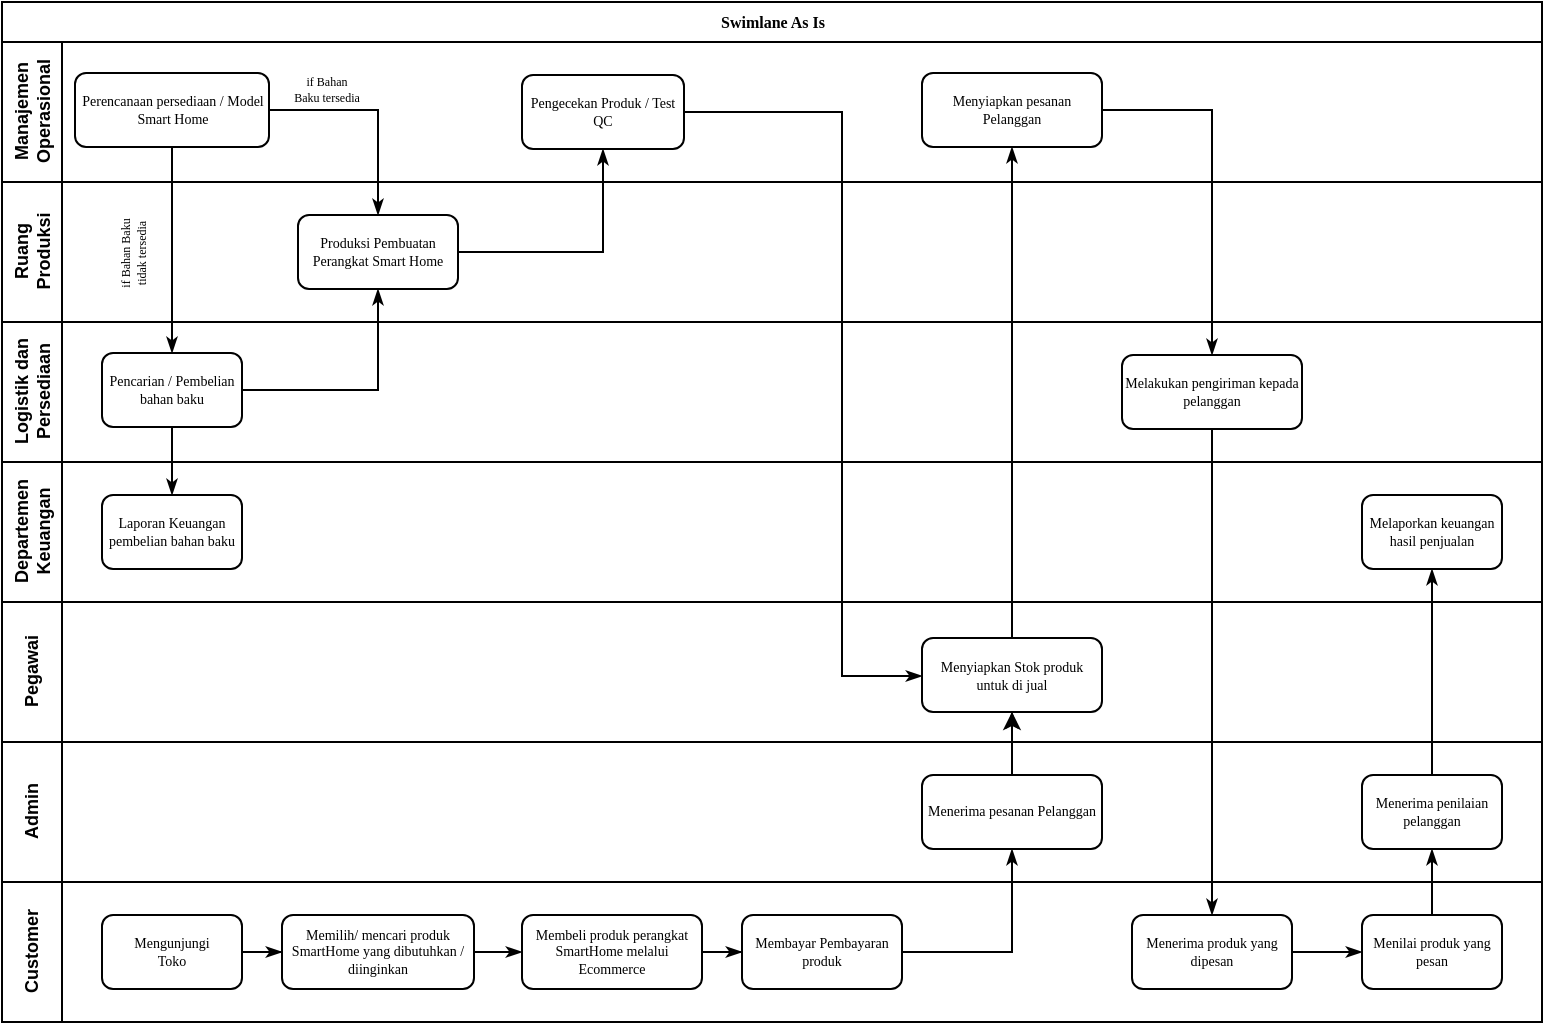<mxfile version="21.7.4" type="github">
  <diagram name="Page-1" id="c7488fd3-1785-93aa-aadb-54a6760d102a">
    <mxGraphModel dx="1050" dy="566" grid="1" gridSize="10" guides="1" tooltips="1" connect="1" arrows="1" fold="1" page="1" pageScale="1" pageWidth="1100" pageHeight="850" background="none" math="0" shadow="0">
      <root>
        <mxCell id="0" />
        <mxCell id="1" parent="0" />
        <mxCell id="2b4e8129b02d487f-1" value="Swimlane As Is" style="swimlane;html=1;childLayout=stackLayout;horizontal=1;startSize=20;horizontalStack=0;rounded=0;shadow=0;labelBackgroundColor=none;strokeWidth=1;fontFamily=Verdana;fontSize=8;align=center;" parent="1" vertex="1">
          <mxGeometry x="220" y="70" width="770" height="510" as="geometry" />
        </mxCell>
        <mxCell id="2b4e8129b02d487f-2" value="Manajemen&lt;br style=&quot;font-size: 9px;&quot;&gt;Operasional" style="swimlane;html=1;startSize=30;horizontal=0;fontSize=9;" parent="2b4e8129b02d487f-1" vertex="1">
          <mxGeometry y="20" width="770" height="70" as="geometry" />
        </mxCell>
        <mxCell id="2b4e8129b02d487f-6" value="Perencanaan persediaan / Model Smart Home" style="rounded=1;whiteSpace=wrap;html=1;shadow=0;labelBackgroundColor=none;strokeWidth=1;fontFamily=Verdana;fontSize=7;align=center;" parent="2b4e8129b02d487f-2" vertex="1">
          <mxGeometry x="36.5" y="15.5" width="97" height="37" as="geometry" />
        </mxCell>
        <mxCell id="EXiJSsDwTDuwI2L_ceVk-18" value="Pengecekan Produk / Test QC" style="rounded=1;whiteSpace=wrap;html=1;shadow=0;labelBackgroundColor=none;strokeWidth=1;fontFamily=Verdana;fontSize=7;align=center;" parent="2b4e8129b02d487f-2" vertex="1">
          <mxGeometry x="260" y="16.5" width="81" height="37" as="geometry" />
        </mxCell>
        <mxCell id="EXiJSsDwTDuwI2L_ceVk-45" value="Menyiapkan pesanan Pelanggan" style="rounded=1;whiteSpace=wrap;html=1;shadow=0;labelBackgroundColor=none;strokeWidth=1;fontFamily=Verdana;fontSize=7;align=center;" parent="2b4e8129b02d487f-2" vertex="1">
          <mxGeometry x="460" y="15.5" width="90" height="37" as="geometry" />
        </mxCell>
        <mxCell id="2b4e8129b02d487f-3" value="Ruang&lt;br style=&quot;font-size: 9px;&quot;&gt;Produksi" style="swimlane;html=1;startSize=30;horizontal=0;fontSize=9;" parent="2b4e8129b02d487f-1" vertex="1">
          <mxGeometry y="90" width="770" height="70" as="geometry" />
        </mxCell>
        <mxCell id="EXiJSsDwTDuwI2L_ceVk-14" value="Produksi Pembuatan Perangkat Smart Home" style="rounded=1;whiteSpace=wrap;html=1;shadow=0;labelBackgroundColor=none;strokeWidth=1;fontFamily=Verdana;fontSize=7;align=center;" parent="2b4e8129b02d487f-3" vertex="1">
          <mxGeometry x="148" y="16.5" width="80" height="37" as="geometry" />
        </mxCell>
        <mxCell id="2b4e8129b02d487f-4" value="Logistik dan&lt;br style=&quot;font-size: 9px;&quot;&gt;Persediaan" style="swimlane;html=1;startSize=30;horizontal=0;fontSize=9;" parent="2b4e8129b02d487f-1" vertex="1">
          <mxGeometry y="160" width="770" height="70" as="geometry" />
        </mxCell>
        <mxCell id="2b4e8129b02d487f-12" value="Pencarian / Pembelian bahan baku" style="rounded=1;whiteSpace=wrap;html=1;shadow=0;labelBackgroundColor=none;strokeWidth=1;fontFamily=Verdana;fontSize=7;align=center;" parent="2b4e8129b02d487f-4" vertex="1">
          <mxGeometry x="50" y="15.5" width="70" height="37" as="geometry" />
        </mxCell>
        <mxCell id="EXiJSsDwTDuwI2L_ceVk-50" value="Melakukan pengiriman kepada pelanggan" style="rounded=1;whiteSpace=wrap;html=1;shadow=0;labelBackgroundColor=none;strokeWidth=1;fontFamily=Verdana;fontSize=7;align=center;" parent="2b4e8129b02d487f-4" vertex="1">
          <mxGeometry x="560" y="16.5" width="90" height="37" as="geometry" />
        </mxCell>
        <mxCell id="EXiJSsDwTDuwI2L_ceVk-8" value="Departemen&lt;br style=&quot;border-color: var(--border-color);&quot;&gt;Keuangan" style="swimlane;html=1;startSize=30;horizontal=0;fontSize=9;" parent="2b4e8129b02d487f-1" vertex="1">
          <mxGeometry y="230" width="770" height="70" as="geometry" />
        </mxCell>
        <mxCell id="EXiJSsDwTDuwI2L_ceVk-22" value="Laporan Keuangan pembelian bahan baku" style="rounded=1;whiteSpace=wrap;html=1;shadow=0;labelBackgroundColor=none;strokeWidth=1;fontFamily=Verdana;fontSize=7;align=center;" parent="EXiJSsDwTDuwI2L_ceVk-8" vertex="1">
          <mxGeometry x="50" y="16.5" width="70" height="37" as="geometry" />
        </mxCell>
        <mxCell id="EXiJSsDwTDuwI2L_ceVk-60" value="Melaporkan keuangan hasil penjualan" style="rounded=1;whiteSpace=wrap;html=1;shadow=0;labelBackgroundColor=none;strokeWidth=1;fontFamily=Verdana;fontSize=7;align=center;" parent="EXiJSsDwTDuwI2L_ceVk-8" vertex="1">
          <mxGeometry x="680" y="16.5" width="70" height="37" as="geometry" />
        </mxCell>
        <mxCell id="EXiJSsDwTDuwI2L_ceVk-9" value="Pegawai" style="swimlane;html=1;startSize=30;horizontal=0;fontSize=9;" parent="2b4e8129b02d487f-1" vertex="1">
          <mxGeometry y="300" width="770" height="70" as="geometry" />
        </mxCell>
        <mxCell id="EXiJSsDwTDuwI2L_ceVk-28" value="Menyiapkan Stok produk untuk di jual" style="rounded=1;whiteSpace=wrap;html=1;shadow=0;labelBackgroundColor=none;strokeWidth=1;fontFamily=Verdana;fontSize=7;align=center;" parent="EXiJSsDwTDuwI2L_ceVk-9" vertex="1">
          <mxGeometry x="460" y="18" width="90" height="37" as="geometry" />
        </mxCell>
        <mxCell id="EXiJSsDwTDuwI2L_ceVk-15" value="if Bahan&lt;br style=&quot;font-size: 6px;&quot;&gt;Baku tersedia" style="edgeStyle=orthogonalEdgeStyle;rounded=0;html=1;labelBackgroundColor=none;startArrow=none;startFill=0;startSize=5;endArrow=classicThin;endFill=1;endSize=5;jettySize=auto;orthogonalLoop=1;strokeWidth=1;fontFamily=Verdana;fontSize=6;" parent="2b4e8129b02d487f-1" source="2b4e8129b02d487f-6" target="EXiJSsDwTDuwI2L_ceVk-14" edge="1">
          <mxGeometry x="-0.478" y="10" relative="1" as="geometry">
            <mxPoint as="offset" />
            <mxPoint x="147" y="59.97" as="sourcePoint" />
            <mxPoint x="205.03" y="120" as="targetPoint" />
          </mxGeometry>
        </mxCell>
        <mxCell id="2b4e8129b02d487f-24" value="if Bahan Baku&lt;br style=&quot;font-size: 6px;&quot;&gt;tidak tersedia" style="edgeStyle=orthogonalEdgeStyle;rounded=0;html=1;labelBackgroundColor=none;startArrow=none;startFill=0;startSize=5;endArrow=classicThin;endFill=1;endSize=5;jettySize=auto;orthogonalLoop=1;strokeWidth=1;fontFamily=Verdana;fontSize=6;verticalAlign=middle;horizontal=0;" parent="2b4e8129b02d487f-1" source="2b4e8129b02d487f-6" target="2b4e8129b02d487f-12" edge="1">
          <mxGeometry x="0.036" y="-19" relative="1" as="geometry">
            <mxPoint as="offset" />
          </mxGeometry>
        </mxCell>
        <mxCell id="EXiJSsDwTDuwI2L_ceVk-20" value="" style="edgeStyle=orthogonalEdgeStyle;rounded=0;html=1;labelBackgroundColor=none;startArrow=none;startFill=0;startSize=5;endArrow=classicThin;endFill=1;endSize=5;jettySize=auto;orthogonalLoop=1;strokeWidth=1;fontFamily=Verdana;fontSize=6;verticalAlign=middle;horizontal=0;" parent="2b4e8129b02d487f-1" source="EXiJSsDwTDuwI2L_ceVk-14" target="EXiJSsDwTDuwI2L_ceVk-18" edge="1">
          <mxGeometry x="0.036" y="-19" relative="1" as="geometry">
            <mxPoint x="320" y="114.5" as="sourcePoint" />
            <mxPoint x="320" y="253.5" as="targetPoint" />
            <mxPoint as="offset" />
          </mxGeometry>
        </mxCell>
        <mxCell id="EXiJSsDwTDuwI2L_ceVk-21" value="" style="edgeStyle=orthogonalEdgeStyle;rounded=0;html=1;labelBackgroundColor=none;startArrow=none;startFill=0;startSize=5;endArrow=classicThin;endFill=1;endSize=5;jettySize=auto;orthogonalLoop=1;strokeWidth=1;fontFamily=Verdana;fontSize=6;verticalAlign=middle;horizontal=0;" parent="2b4e8129b02d487f-1" source="2b4e8129b02d487f-12" target="EXiJSsDwTDuwI2L_ceVk-14" edge="1">
          <mxGeometry x="0.036" y="-19" relative="1" as="geometry">
            <mxPoint x="120" y="232" as="sourcePoint" />
            <mxPoint x="169" y="180" as="targetPoint" />
            <mxPoint as="offset" />
          </mxGeometry>
        </mxCell>
        <mxCell id="EXiJSsDwTDuwI2L_ceVk-23" value="" style="edgeStyle=orthogonalEdgeStyle;rounded=0;html=1;labelBackgroundColor=none;startArrow=none;startFill=0;startSize=5;endArrow=classicThin;endFill=1;endSize=5;jettySize=auto;orthogonalLoop=1;strokeWidth=1;fontFamily=Verdana;fontSize=6;verticalAlign=middle;horizontal=0;" parent="2b4e8129b02d487f-1" source="2b4e8129b02d487f-12" target="EXiJSsDwTDuwI2L_ceVk-22" edge="1">
          <mxGeometry relative="1" as="geometry">
            <mxPoint x="86.0" y="253.5" as="sourcePoint" />
            <mxPoint x="141" y="319" as="targetPoint" />
          </mxGeometry>
        </mxCell>
        <mxCell id="EXiJSsDwTDuwI2L_ceVk-10" value="Admin" style="swimlane;html=1;startSize=30;horizontal=0;fontSize=9;" parent="2b4e8129b02d487f-1" vertex="1">
          <mxGeometry y="370" width="770" height="70" as="geometry" />
        </mxCell>
        <mxCell id="EXiJSsDwTDuwI2L_ceVk-32" value="Menerima pesanan Pelanggan" style="rounded=1;whiteSpace=wrap;html=1;shadow=0;labelBackgroundColor=none;strokeWidth=1;fontFamily=Verdana;fontSize=7;align=center;" parent="EXiJSsDwTDuwI2L_ceVk-10" vertex="1">
          <mxGeometry x="460" y="16.5" width="90" height="37" as="geometry" />
        </mxCell>
        <mxCell id="EXiJSsDwTDuwI2L_ceVk-58" value="Menerima penilaian pelanggan" style="rounded=1;whiteSpace=wrap;html=1;shadow=0;labelBackgroundColor=none;strokeWidth=1;fontFamily=Verdana;fontSize=7;align=center;" parent="EXiJSsDwTDuwI2L_ceVk-10" vertex="1">
          <mxGeometry x="680" y="16.5" width="70" height="37" as="geometry" />
        </mxCell>
        <mxCell id="EXiJSsDwTDuwI2L_ceVk-36" value="Customer" style="swimlane;html=1;startSize=30;horizontal=0;fontSize=9;" parent="2b4e8129b02d487f-1" vertex="1">
          <mxGeometry y="440" width="770" height="70" as="geometry" />
        </mxCell>
        <mxCell id="EXiJSsDwTDuwI2L_ceVk-37" value="Mengunjungi&lt;br&gt;Toko" style="rounded=1;whiteSpace=wrap;html=1;shadow=0;labelBackgroundColor=none;strokeWidth=1;fontFamily=Verdana;fontSize=7;align=center;" parent="EXiJSsDwTDuwI2L_ceVk-36" vertex="1">
          <mxGeometry x="50" y="16.5" width="70" height="37" as="geometry" />
        </mxCell>
        <mxCell id="EXiJSsDwTDuwI2L_ceVk-38" value="Memilih/ mencari produk SmartHome yang dibutuhkan / diinginkan" style="rounded=1;whiteSpace=wrap;html=1;shadow=0;labelBackgroundColor=none;strokeWidth=1;fontFamily=Verdana;fontSize=7;align=center;" parent="EXiJSsDwTDuwI2L_ceVk-36" vertex="1">
          <mxGeometry x="140" y="16.5" width="96" height="37" as="geometry" />
        </mxCell>
        <mxCell id="EXiJSsDwTDuwI2L_ceVk-39" value="" style="edgeStyle=orthogonalEdgeStyle;rounded=0;html=1;labelBackgroundColor=none;startArrow=none;startFill=0;startSize=5;endArrow=classicThin;endFill=1;endSize=5;jettySize=auto;orthogonalLoop=1;strokeWidth=1;fontFamily=Verdana;fontSize=6;verticalAlign=middle;horizontal=0;" parent="EXiJSsDwTDuwI2L_ceVk-36" source="EXiJSsDwTDuwI2L_ceVk-37" target="EXiJSsDwTDuwI2L_ceVk-38" edge="1">
          <mxGeometry relative="1" as="geometry">
            <mxPoint x="96" y="-147" as="sourcePoint" />
            <mxPoint x="143" y="-25" as="targetPoint" />
          </mxGeometry>
        </mxCell>
        <mxCell id="EXiJSsDwTDuwI2L_ceVk-40" value="Membeli produk perangkat SmartHome melalui Ecommerce" style="rounded=1;whiteSpace=wrap;html=1;shadow=0;labelBackgroundColor=none;strokeWidth=1;fontFamily=Verdana;fontSize=7;align=center;" parent="EXiJSsDwTDuwI2L_ceVk-36" vertex="1">
          <mxGeometry x="260" y="16.5" width="90" height="37" as="geometry" />
        </mxCell>
        <mxCell id="EXiJSsDwTDuwI2L_ceVk-41" value="" style="edgeStyle=orthogonalEdgeStyle;rounded=0;html=1;labelBackgroundColor=none;startArrow=none;startFill=0;startSize=5;endArrow=classicThin;endFill=1;endSize=5;jettySize=auto;orthogonalLoop=1;strokeWidth=1;fontFamily=Verdana;fontSize=6;verticalAlign=middle;horizontal=0;" parent="EXiJSsDwTDuwI2L_ceVk-36" source="EXiJSsDwTDuwI2L_ceVk-38" target="EXiJSsDwTDuwI2L_ceVk-40" edge="1">
          <mxGeometry relative="1" as="geometry">
            <mxPoint x="130" y="45" as="sourcePoint" />
            <mxPoint x="154" y="45" as="targetPoint" />
          </mxGeometry>
        </mxCell>
        <mxCell id="EXiJSsDwTDuwI2L_ceVk-47" value="Membayar Pembayaran produk" style="rounded=1;whiteSpace=wrap;html=1;shadow=0;labelBackgroundColor=none;strokeWidth=1;fontFamily=Verdana;fontSize=7;align=center;" parent="EXiJSsDwTDuwI2L_ceVk-36" vertex="1">
          <mxGeometry x="370" y="16.5" width="80" height="37" as="geometry" />
        </mxCell>
        <mxCell id="EXiJSsDwTDuwI2L_ceVk-33" value="" style="edgeStyle=orthogonalEdgeStyle;rounded=0;html=1;labelBackgroundColor=none;startArrow=none;startFill=0;startSize=5;endArrow=classicThin;endFill=1;endSize=5;jettySize=auto;orthogonalLoop=1;strokeWidth=1;fontFamily=Verdana;fontSize=6;verticalAlign=middle;horizontal=0;" parent="EXiJSsDwTDuwI2L_ceVk-36" source="EXiJSsDwTDuwI2L_ceVk-40" target="EXiJSsDwTDuwI2L_ceVk-47" edge="1">
          <mxGeometry relative="1" as="geometry">
            <mxPoint x="305.03" y="-53.5" as="sourcePoint" />
            <mxPoint x="95" y="-113" as="targetPoint" />
          </mxGeometry>
        </mxCell>
        <mxCell id="EXiJSsDwTDuwI2L_ceVk-54" value="Menerima produk yang dipesan" style="rounded=1;whiteSpace=wrap;html=1;shadow=0;labelBackgroundColor=none;strokeWidth=1;fontFamily=Verdana;fontSize=7;align=center;" parent="EXiJSsDwTDuwI2L_ceVk-36" vertex="1">
          <mxGeometry x="565" y="16.5" width="80" height="37" as="geometry" />
        </mxCell>
        <mxCell id="EXiJSsDwTDuwI2L_ceVk-56" value="Menilai produk yang pesan" style="rounded=1;whiteSpace=wrap;html=1;shadow=0;labelBackgroundColor=none;strokeWidth=1;fontFamily=Verdana;fontSize=7;align=center;" parent="EXiJSsDwTDuwI2L_ceVk-36" vertex="1">
          <mxGeometry x="680" y="16.5" width="70" height="37" as="geometry" />
        </mxCell>
        <mxCell id="EXiJSsDwTDuwI2L_ceVk-57" value="" style="edgeStyle=orthogonalEdgeStyle;rounded=0;html=1;labelBackgroundColor=none;startArrow=none;startFill=0;startSize=5;endArrow=classicThin;endFill=1;endSize=5;jettySize=auto;orthogonalLoop=1;strokeWidth=1;fontFamily=Verdana;fontSize=6;verticalAlign=middle;horizontal=0;" parent="EXiJSsDwTDuwI2L_ceVk-36" source="EXiJSsDwTDuwI2L_ceVk-54" target="EXiJSsDwTDuwI2L_ceVk-56" edge="1">
          <mxGeometry relative="1" as="geometry">
            <mxPoint x="460" y="45" as="sourcePoint" />
            <mxPoint x="515" y="-7" as="targetPoint" />
          </mxGeometry>
        </mxCell>
        <mxCell id="EXiJSsDwTDuwI2L_ceVk-29" value="" style="edgeStyle=orthogonalEdgeStyle;rounded=0;html=1;labelBackgroundColor=none;startArrow=none;startFill=0;startSize=5;endArrow=classicThin;endFill=1;endSize=5;jettySize=auto;orthogonalLoop=1;strokeWidth=1;fontFamily=Verdana;fontSize=6;verticalAlign=middle;horizontal=0;" parent="2b4e8129b02d487f-1" source="EXiJSsDwTDuwI2L_ceVk-18" target="EXiJSsDwTDuwI2L_ceVk-28" edge="1">
          <mxGeometry x="0.036" y="-19" relative="1" as="geometry">
            <mxPoint x="240" y="135" as="sourcePoint" />
            <mxPoint x="290" y="83" as="targetPoint" />
            <mxPoint as="offset" />
            <Array as="points">
              <mxPoint x="420" y="55" />
              <mxPoint x="420" y="337" />
            </Array>
          </mxGeometry>
        </mxCell>
        <mxCell id="EXiJSsDwTDuwI2L_ceVk-44" style="edgeStyle=orthogonalEdgeStyle;rounded=0;orthogonalLoop=1;jettySize=auto;html=1;" parent="2b4e8129b02d487f-1" source="EXiJSsDwTDuwI2L_ceVk-32" target="EXiJSsDwTDuwI2L_ceVk-28" edge="1">
          <mxGeometry relative="1" as="geometry" />
        </mxCell>
        <mxCell id="EXiJSsDwTDuwI2L_ceVk-43" value="" style="edgeStyle=orthogonalEdgeStyle;rounded=0;html=1;labelBackgroundColor=none;startArrow=none;startFill=0;startSize=5;endArrow=classicThin;endFill=1;endSize=5;jettySize=auto;orthogonalLoop=1;strokeWidth=1;fontFamily=Verdana;fontSize=6;verticalAlign=middle;horizontal=0;" parent="2b4e8129b02d487f-1" source="EXiJSsDwTDuwI2L_ceVk-32" target="EXiJSsDwTDuwI2L_ceVk-28" edge="1">
          <mxGeometry relative="1" as="geometry">
            <mxPoint x="400" y="400" as="sourcePoint" />
            <mxPoint x="415" y="433" as="targetPoint" />
          </mxGeometry>
        </mxCell>
        <mxCell id="EXiJSsDwTDuwI2L_ceVk-49" value="" style="edgeStyle=orthogonalEdgeStyle;rounded=0;html=1;labelBackgroundColor=none;startArrow=none;startFill=0;startSize=5;endArrow=classicThin;endFill=1;endSize=5;jettySize=auto;orthogonalLoop=1;strokeWidth=1;fontFamily=Verdana;fontSize=6;verticalAlign=middle;horizontal=0;" parent="2b4e8129b02d487f-1" source="EXiJSsDwTDuwI2L_ceVk-47" target="EXiJSsDwTDuwI2L_ceVk-32" edge="1">
          <mxGeometry relative="1" as="geometry">
            <mxPoint x="360" y="485" as="sourcePoint" />
            <mxPoint x="380" y="485" as="targetPoint" />
            <Array as="points">
              <mxPoint x="505" y="475" />
            </Array>
          </mxGeometry>
        </mxCell>
        <mxCell id="EXiJSsDwTDuwI2L_ceVk-46" value="" style="edgeStyle=orthogonalEdgeStyle;rounded=0;html=1;labelBackgroundColor=none;startArrow=none;startFill=0;startSize=5;endArrow=classicThin;endFill=1;endSize=5;jettySize=auto;orthogonalLoop=1;strokeWidth=1;fontFamily=Verdana;fontSize=6;verticalAlign=middle;horizontal=0;" parent="2b4e8129b02d487f-1" source="EXiJSsDwTDuwI2L_ceVk-28" target="EXiJSsDwTDuwI2L_ceVk-45" edge="1">
          <mxGeometry relative="1" as="geometry">
            <mxPoint x="415" y="396" as="sourcePoint" />
            <mxPoint x="415" y="365" as="targetPoint" />
          </mxGeometry>
        </mxCell>
        <mxCell id="EXiJSsDwTDuwI2L_ceVk-52" value="" style="edgeStyle=orthogonalEdgeStyle;rounded=0;html=1;labelBackgroundColor=none;startArrow=none;startFill=0;startSize=5;endArrow=classicThin;endFill=1;endSize=5;jettySize=auto;orthogonalLoop=1;strokeWidth=1;fontFamily=Verdana;fontSize=6;verticalAlign=middle;horizontal=0;" parent="2b4e8129b02d487f-1" source="EXiJSsDwTDuwI2L_ceVk-45" target="EXiJSsDwTDuwI2L_ceVk-50" edge="1">
          <mxGeometry relative="1" as="geometry">
            <mxPoint x="515" y="328" as="sourcePoint" />
            <mxPoint x="515" y="83" as="targetPoint" />
          </mxGeometry>
        </mxCell>
        <mxCell id="EXiJSsDwTDuwI2L_ceVk-55" value="" style="edgeStyle=orthogonalEdgeStyle;rounded=0;html=1;labelBackgroundColor=none;startArrow=none;startFill=0;startSize=5;endArrow=classicThin;endFill=1;endSize=5;jettySize=auto;orthogonalLoop=1;strokeWidth=1;fontFamily=Verdana;fontSize=6;verticalAlign=middle;horizontal=0;" parent="2b4e8129b02d487f-1" source="EXiJSsDwTDuwI2L_ceVk-50" target="EXiJSsDwTDuwI2L_ceVk-54" edge="1">
          <mxGeometry relative="1" as="geometry">
            <mxPoint x="515" y="328" as="sourcePoint" />
            <mxPoint x="515" y="83" as="targetPoint" />
          </mxGeometry>
        </mxCell>
        <mxCell id="EXiJSsDwTDuwI2L_ceVk-59" value="" style="edgeStyle=orthogonalEdgeStyle;rounded=0;html=1;labelBackgroundColor=none;startArrow=none;startFill=0;startSize=5;endArrow=classicThin;endFill=1;endSize=5;jettySize=auto;orthogonalLoop=1;strokeWidth=1;fontFamily=Verdana;fontSize=6;verticalAlign=middle;horizontal=0;" parent="2b4e8129b02d487f-1" source="EXiJSsDwTDuwI2L_ceVk-56" target="EXiJSsDwTDuwI2L_ceVk-58" edge="1">
          <mxGeometry relative="1" as="geometry">
            <mxPoint x="715" y="480" as="sourcePoint" />
            <mxPoint x="690" y="485" as="targetPoint" />
          </mxGeometry>
        </mxCell>
        <mxCell id="EXiJSsDwTDuwI2L_ceVk-64" value="" style="edgeStyle=orthogonalEdgeStyle;rounded=0;html=1;labelBackgroundColor=none;startArrow=none;startFill=0;startSize=5;endArrow=classicThin;endFill=1;endSize=5;jettySize=auto;orthogonalLoop=1;strokeWidth=1;fontFamily=Verdana;fontSize=6;verticalAlign=middle;horizontal=0;" parent="2b4e8129b02d487f-1" source="EXiJSsDwTDuwI2L_ceVk-58" target="EXiJSsDwTDuwI2L_ceVk-60" edge="1">
          <mxGeometry relative="1" as="geometry">
            <mxPoint x="725" y="466" as="sourcePoint" />
            <mxPoint x="725" y="434" as="targetPoint" />
          </mxGeometry>
        </mxCell>
      </root>
    </mxGraphModel>
  </diagram>
</mxfile>
